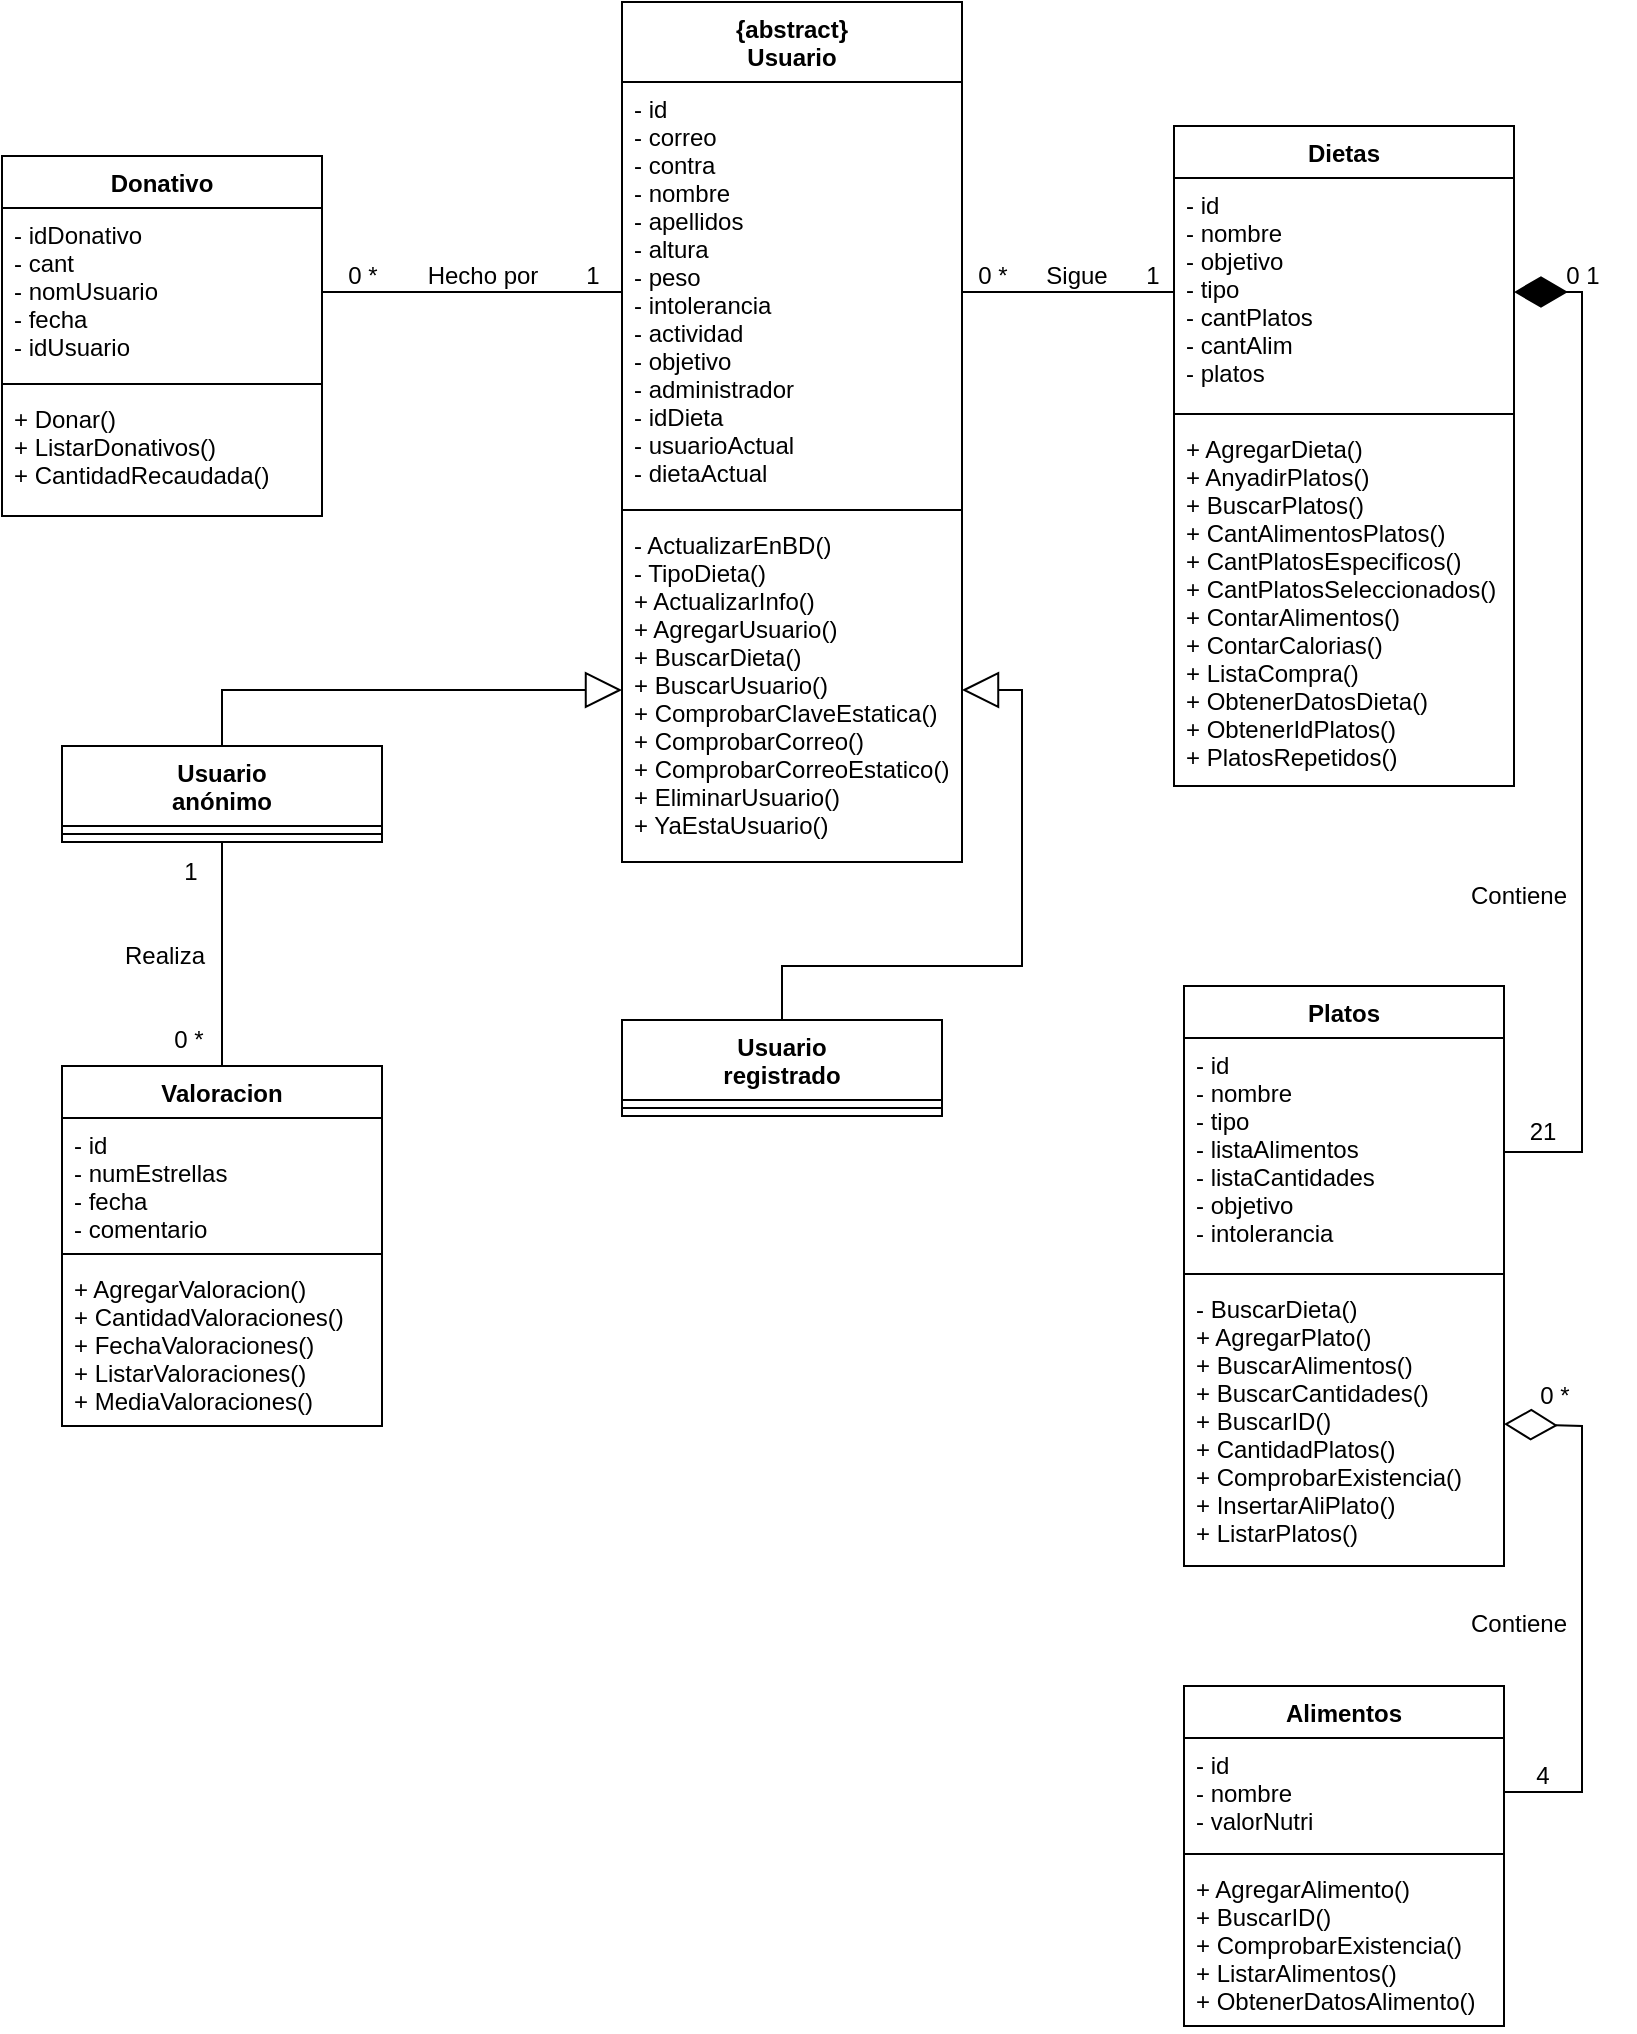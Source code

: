 <mxfile version="21.3.0" type="device">
  <diagram id="LkdPTmiR212G42vEwqnh" name="NutriWise">
    <mxGraphModel dx="1050" dy="581" grid="1" gridSize="10" guides="1" tooltips="1" connect="1" arrows="1" fold="1" page="1" pageScale="1" pageWidth="827" pageHeight="1169" math="0" shadow="0">
      <root>
        <mxCell id="0" />
        <mxCell id="1" parent="0" />
        <mxCell id="0BBQRie26D06le4e2Hz_-1" value="Donativo" style="swimlane;fontStyle=1;align=center;verticalAlign=top;childLayout=stackLayout;horizontal=1;startSize=26;horizontalStack=0;resizeParent=1;resizeParentMax=0;resizeLast=0;collapsible=1;marginBottom=0;" parent="1" vertex="1">
          <mxGeometry x="10" y="105" width="160" height="180" as="geometry" />
        </mxCell>
        <mxCell id="0BBQRie26D06le4e2Hz_-2" value="- idDonativo&#xa;- cant&#xa;- nomUsuario&#xa;- fecha&#xa;- idUsuario" style="text;strokeColor=none;fillColor=none;align=left;verticalAlign=top;spacingLeft=4;spacingRight=4;overflow=hidden;rotatable=0;points=[[0,0.5],[1,0.5]];portConstraint=eastwest;fontSize=12;spacing=2;spacingTop=0;spacingBottom=0;" parent="0BBQRie26D06le4e2Hz_-1" vertex="1">
          <mxGeometry y="26" width="160" height="84" as="geometry" />
        </mxCell>
        <mxCell id="0BBQRie26D06le4e2Hz_-3" value="" style="line;strokeWidth=1;fillColor=none;align=left;verticalAlign=middle;spacingTop=-1;spacingLeft=3;spacingRight=3;rotatable=0;labelPosition=right;points=[];portConstraint=eastwest;strokeColor=inherit;" parent="0BBQRie26D06le4e2Hz_-1" vertex="1">
          <mxGeometry y="110" width="160" height="8" as="geometry" />
        </mxCell>
        <mxCell id="0BBQRie26D06le4e2Hz_-4" value="+ Donar()&#xa;+ ListarDonativos()&#xa;+ CantidadRecaudada()" style="text;strokeColor=none;fillColor=none;align=left;verticalAlign=top;spacingLeft=4;spacingRight=4;overflow=hidden;rotatable=0;points=[[0,0.5],[1,0.5]];portConstraint=eastwest;" parent="0BBQRie26D06le4e2Hz_-1" vertex="1">
          <mxGeometry y="118" width="160" height="62" as="geometry" />
        </mxCell>
        <mxCell id="0BBQRie26D06le4e2Hz_-9" value="" style="endArrow=none;html=1;rounded=0;entryX=0;entryY=0.5;entryDx=0;entryDy=0;exitX=1;exitY=0.5;exitDx=0;exitDy=0;" parent="1" source="0BBQRie26D06le4e2Hz_-2" target="nr2GXQtgtJ9A4ZIFVUSz-2" edge="1">
          <mxGeometry width="50" height="50" relative="1" as="geometry">
            <mxPoint x="450" y="400" as="sourcePoint" />
            <mxPoint x="530" y="338" as="targetPoint" />
          </mxGeometry>
        </mxCell>
        <mxCell id="0BBQRie26D06le4e2Hz_-10" value="Hecho por" style="text;html=1;align=center;verticalAlign=middle;resizable=0;points=[];autosize=1;strokeColor=none;fillColor=none;" parent="1" vertex="1">
          <mxGeometry x="210" y="150" width="80" height="30" as="geometry" />
        </mxCell>
        <mxCell id="0BBQRie26D06le4e2Hz_-11" value="0 *" style="text;html=1;align=center;verticalAlign=middle;resizable=0;points=[];autosize=1;strokeColor=none;fillColor=none;fontSize=12;" parent="1" vertex="1">
          <mxGeometry x="170" y="150" width="40" height="30" as="geometry" />
        </mxCell>
        <mxCell id="0BBQRie26D06le4e2Hz_-12" value="1" style="text;html=1;align=center;verticalAlign=middle;resizable=0;points=[];autosize=1;strokeColor=none;fillColor=none;fontSize=12;" parent="1" vertex="1">
          <mxGeometry x="290" y="150" width="30" height="30" as="geometry" />
        </mxCell>
        <mxCell id="nr2GXQtgtJ9A4ZIFVUSz-1" value="{abstract}&#xa;Usuario" style="swimlane;fontStyle=1;align=center;verticalAlign=top;childLayout=stackLayout;horizontal=1;startSize=40;horizontalStack=0;resizeParent=1;resizeParentMax=0;resizeLast=0;collapsible=1;marginBottom=0;" parent="1" vertex="1">
          <mxGeometry x="320" y="28" width="170" height="430" as="geometry" />
        </mxCell>
        <mxCell id="nr2GXQtgtJ9A4ZIFVUSz-2" value="- id&#xa;- correo&#xa;- contra&#xa;- nombre&#xa;- apellidos&#xa;- altura&#xa;- peso&#xa;- intolerancia&#xa;- actividad&#xa;- objetivo&#xa;- administrador&#xa;- idDieta&#xa;- usuarioActual&#xa;- dietaActual" style="text;strokeColor=none;fillColor=none;align=left;verticalAlign=top;spacingLeft=4;spacingRight=4;overflow=hidden;rotatable=0;points=[[0,0.5],[1,0.5]];portConstraint=eastwest;fontSize=12;spacing=2;spacingTop=0;spacingBottom=0;" parent="nr2GXQtgtJ9A4ZIFVUSz-1" vertex="1">
          <mxGeometry y="40" width="170" height="210" as="geometry" />
        </mxCell>
        <mxCell id="nr2GXQtgtJ9A4ZIFVUSz-3" value="" style="line;strokeWidth=1;fillColor=none;align=left;verticalAlign=middle;spacingTop=-1;spacingLeft=3;spacingRight=3;rotatable=0;labelPosition=right;points=[];portConstraint=eastwest;strokeColor=inherit;" parent="nr2GXQtgtJ9A4ZIFVUSz-1" vertex="1">
          <mxGeometry y="250" width="170" height="8" as="geometry" />
        </mxCell>
        <mxCell id="nr2GXQtgtJ9A4ZIFVUSz-4" value="- ActualizarEnBD()&#xa;- TipoDieta()&#xa;+ ActualizarInfo()&#xa;+ AgregarUsuario()&#xa;+ BuscarDieta()&#xa;+ BuscarUsuario()&#xa;+ ComprobarClaveEstatica()&#xa;+ ComprobarCorreo()&#xa;+ ComprobarCorreoEstatico()&#xa;+ EliminarUsuario()&#xa;+ YaEstaUsuario()" style="text;strokeColor=none;fillColor=none;align=left;verticalAlign=top;spacingLeft=4;spacingRight=4;overflow=hidden;rotatable=0;points=[[0,0.5],[1,0.5]];portConstraint=eastwest;" parent="nr2GXQtgtJ9A4ZIFVUSz-1" vertex="1">
          <mxGeometry y="258" width="170" height="172" as="geometry" />
        </mxCell>
        <mxCell id="nr2GXQtgtJ9A4ZIFVUSz-5" value="Platos" style="swimlane;fontStyle=1;align=center;verticalAlign=top;childLayout=stackLayout;horizontal=1;startSize=26;horizontalStack=0;resizeParent=1;resizeParentMax=0;resizeLast=0;collapsible=1;marginBottom=0;" parent="1" vertex="1">
          <mxGeometry x="601" y="520" width="160" height="290" as="geometry" />
        </mxCell>
        <mxCell id="nr2GXQtgtJ9A4ZIFVUSz-6" value="- id&#xa;- nombre&#xa;- tipo&#xa;- listaAlimentos&#xa;- listaCantidades&#xa;- objetivo&#xa;- intolerancia" style="text;strokeColor=none;fillColor=none;align=left;verticalAlign=top;spacingLeft=4;spacingRight=4;overflow=hidden;rotatable=0;points=[[0,0.5],[1,0.5]];portConstraint=eastwest;fontSize=12;spacing=2;spacingTop=0;spacingBottom=0;" parent="nr2GXQtgtJ9A4ZIFVUSz-5" vertex="1">
          <mxGeometry y="26" width="160" height="114" as="geometry" />
        </mxCell>
        <mxCell id="nr2GXQtgtJ9A4ZIFVUSz-7" value="" style="line;strokeWidth=1;fillColor=none;align=left;verticalAlign=middle;spacingTop=-1;spacingLeft=3;spacingRight=3;rotatable=0;labelPosition=right;points=[];portConstraint=eastwest;strokeColor=inherit;" parent="nr2GXQtgtJ9A4ZIFVUSz-5" vertex="1">
          <mxGeometry y="140" width="160" height="8" as="geometry" />
        </mxCell>
        <mxCell id="nr2GXQtgtJ9A4ZIFVUSz-8" value="- BuscarDieta()&#xa;+ AgregarPlato()&#xa;+ BuscarAlimentos()&#xa;+ BuscarCantidades()&#xa;+ BuscarID()&#xa;+ CantidadPlatos()&#xa;+ ComprobarExistencia()&#xa;+ InsertarAliPlato()&#xa;+ ListarPlatos()" style="text;strokeColor=none;fillColor=none;align=left;verticalAlign=top;spacingLeft=4;spacingRight=4;overflow=hidden;rotatable=0;points=[[0,0.5],[1,0.5]];portConstraint=eastwest;" parent="nr2GXQtgtJ9A4ZIFVUSz-5" vertex="1">
          <mxGeometry y="148" width="160" height="142" as="geometry" />
        </mxCell>
        <mxCell id="nr2GXQtgtJ9A4ZIFVUSz-10" value="Sigue" style="text;html=1;align=center;verticalAlign=middle;resizable=0;points=[];autosize=1;strokeColor=none;fillColor=none;" parent="1" vertex="1">
          <mxGeometry x="522" y="150" width="50" height="30" as="geometry" />
        </mxCell>
        <mxCell id="nr2GXQtgtJ9A4ZIFVUSz-11" value="0 *" style="text;html=1;align=center;verticalAlign=middle;resizable=0;points=[];autosize=1;strokeColor=none;fillColor=none;fontSize=12;" parent="1" vertex="1">
          <mxGeometry x="485" y="150" width="40" height="30" as="geometry" />
        </mxCell>
        <mxCell id="nr2GXQtgtJ9A4ZIFVUSz-12" value="1" style="text;html=1;align=center;verticalAlign=middle;resizable=0;points=[];autosize=1;strokeColor=none;fillColor=none;fontSize=12;" parent="1" vertex="1">
          <mxGeometry x="570" y="150" width="30" height="30" as="geometry" />
        </mxCell>
        <mxCell id="nr2GXQtgtJ9A4ZIFVUSz-13" value="Dietas" style="swimlane;fontStyle=1;align=center;verticalAlign=top;childLayout=stackLayout;horizontal=1;startSize=26;horizontalStack=0;resizeParent=1;resizeParentMax=0;resizeLast=0;collapsible=1;marginBottom=0;" parent="1" vertex="1">
          <mxGeometry x="596" y="90" width="170" height="330" as="geometry" />
        </mxCell>
        <mxCell id="nr2GXQtgtJ9A4ZIFVUSz-14" value="- id&#xa;- nombre&#xa;- objetivo&#xa;- tipo&#xa;- cantPlatos&#xa;- cantAlim&#xa;- platos" style="text;strokeColor=none;fillColor=none;align=left;verticalAlign=top;spacingLeft=4;spacingRight=4;overflow=hidden;rotatable=0;points=[[0,0.5],[1,0.5]];portConstraint=eastwest;fontSize=12;spacing=2;spacingTop=0;spacingBottom=0;" parent="nr2GXQtgtJ9A4ZIFVUSz-13" vertex="1">
          <mxGeometry y="26" width="170" height="114" as="geometry" />
        </mxCell>
        <mxCell id="nr2GXQtgtJ9A4ZIFVUSz-15" value="" style="line;strokeWidth=1;fillColor=none;align=left;verticalAlign=middle;spacingTop=-1;spacingLeft=3;spacingRight=3;rotatable=0;labelPosition=right;points=[];portConstraint=eastwest;strokeColor=inherit;" parent="nr2GXQtgtJ9A4ZIFVUSz-13" vertex="1">
          <mxGeometry y="140" width="170" height="8" as="geometry" />
        </mxCell>
        <mxCell id="nr2GXQtgtJ9A4ZIFVUSz-16" value="+ AgregarDieta()&#xa;+ AnyadirPlatos()&#xa;+ BuscarPlatos()&#xa;+ CantAlimentosPlatos()&#xa;+ CantPlatosEspecificos()&#xa;+ CantPlatosSeleccionados()&#xa;+ ContarAlimentos()&#xa;+ ContarCalorias()&#xa;+ ListaCompra()&#xa;+ ObtenerDatosDieta()&#xa;+ ObtenerIdPlatos()&#xa;+ PlatosRepetidos()" style="text;strokeColor=none;fillColor=none;align=left;verticalAlign=top;spacingLeft=4;spacingRight=4;overflow=hidden;rotatable=0;points=[[0,0.5],[1,0.5]];portConstraint=eastwest;" parent="nr2GXQtgtJ9A4ZIFVUSz-13" vertex="1">
          <mxGeometry y="148" width="170" height="182" as="geometry" />
        </mxCell>
        <mxCell id="nr2GXQtgtJ9A4ZIFVUSz-17" value="" style="endArrow=none;html=1;rounded=0;entryX=0;entryY=0.5;entryDx=0;entryDy=0;exitX=1;exitY=0.5;exitDx=0;exitDy=0;entryPerimeter=0;" parent="1" source="nr2GXQtgtJ9A4ZIFVUSz-2" target="nr2GXQtgtJ9A4ZIFVUSz-14" edge="1">
          <mxGeometry width="50" height="50" relative="1" as="geometry">
            <mxPoint x="570" y="460" as="sourcePoint" />
            <mxPoint x="630" y="403" as="targetPoint" />
          </mxGeometry>
        </mxCell>
        <mxCell id="nr2GXQtgtJ9A4ZIFVUSz-19" value="Contiene" style="text;html=1;align=center;verticalAlign=middle;resizable=0;points=[];autosize=1;strokeColor=none;fillColor=none;" parent="1" vertex="1">
          <mxGeometry x="733" y="460" width="70" height="30" as="geometry" />
        </mxCell>
        <mxCell id="nr2GXQtgtJ9A4ZIFVUSz-20" value="21" style="text;html=1;align=center;verticalAlign=middle;resizable=0;points=[];autosize=1;strokeColor=none;fillColor=none;fontSize=12;" parent="1" vertex="1">
          <mxGeometry x="760" y="578" width="40" height="30" as="geometry" />
        </mxCell>
        <mxCell id="nr2GXQtgtJ9A4ZIFVUSz-21" value="0 1" style="text;html=1;align=center;verticalAlign=middle;resizable=0;points=[];autosize=1;strokeColor=none;fillColor=none;fontSize=12;" parent="1" vertex="1">
          <mxGeometry x="780" y="150" width="40" height="30" as="geometry" />
        </mxCell>
        <mxCell id="nr2GXQtgtJ9A4ZIFVUSz-22" value="Alimentos" style="swimlane;fontStyle=1;align=center;verticalAlign=top;childLayout=stackLayout;horizontal=1;startSize=26;horizontalStack=0;resizeParent=1;resizeParentMax=0;resizeLast=0;collapsible=1;marginBottom=0;" parent="1" vertex="1">
          <mxGeometry x="601" y="870" width="160" height="170" as="geometry" />
        </mxCell>
        <mxCell id="nr2GXQtgtJ9A4ZIFVUSz-23" value="- id&#xa;- nombre&#xa;- valorNutri" style="text;strokeColor=none;fillColor=none;align=left;verticalAlign=top;spacingLeft=4;spacingRight=4;overflow=hidden;rotatable=0;points=[[0,0.5],[1,0.5]];portConstraint=eastwest;fontSize=12;spacing=2;spacingTop=0;spacingBottom=0;" parent="nr2GXQtgtJ9A4ZIFVUSz-22" vertex="1">
          <mxGeometry y="26" width="160" height="54" as="geometry" />
        </mxCell>
        <mxCell id="nr2GXQtgtJ9A4ZIFVUSz-24" value="" style="line;strokeWidth=1;fillColor=none;align=left;verticalAlign=middle;spacingTop=-1;spacingLeft=3;spacingRight=3;rotatable=0;labelPosition=right;points=[];portConstraint=eastwest;strokeColor=inherit;" parent="nr2GXQtgtJ9A4ZIFVUSz-22" vertex="1">
          <mxGeometry y="80" width="160" height="8" as="geometry" />
        </mxCell>
        <mxCell id="nr2GXQtgtJ9A4ZIFVUSz-25" value="+ AgregarAlimento()&#xa;+ BuscarID()&#xa;+ ComprobarExistencia()&#xa;+ ListarAlimentos()&#xa;+ ObtenerDatosAlimento()" style="text;strokeColor=none;fillColor=none;align=left;verticalAlign=top;spacingLeft=4;spacingRight=4;overflow=hidden;rotatable=0;points=[[0,0.5],[1,0.5]];portConstraint=eastwest;" parent="nr2GXQtgtJ9A4ZIFVUSz-22" vertex="1">
          <mxGeometry y="88" width="160" height="82" as="geometry" />
        </mxCell>
        <mxCell id="nr2GXQtgtJ9A4ZIFVUSz-26" value="Valoracion" style="swimlane;fontStyle=1;align=center;verticalAlign=top;childLayout=stackLayout;horizontal=1;startSize=26;horizontalStack=0;resizeParent=1;resizeParentMax=0;resizeLast=0;collapsible=1;marginBottom=0;" parent="1" vertex="1">
          <mxGeometry x="40" y="560" width="160" height="180" as="geometry" />
        </mxCell>
        <mxCell id="nr2GXQtgtJ9A4ZIFVUSz-27" value="- id&#xa;- numEstrellas&#xa;- fecha&#xa;- comentario" style="text;strokeColor=none;fillColor=none;align=left;verticalAlign=top;spacingLeft=4;spacingRight=4;overflow=hidden;rotatable=0;points=[[0,0.5],[1,0.5]];portConstraint=eastwest;fontSize=12;spacing=2;spacingTop=0;spacingBottom=0;" parent="nr2GXQtgtJ9A4ZIFVUSz-26" vertex="1">
          <mxGeometry y="26" width="160" height="64" as="geometry" />
        </mxCell>
        <mxCell id="nr2GXQtgtJ9A4ZIFVUSz-28" value="" style="line;strokeWidth=1;fillColor=none;align=left;verticalAlign=middle;spacingTop=-1;spacingLeft=3;spacingRight=3;rotatable=0;labelPosition=right;points=[];portConstraint=eastwest;strokeColor=inherit;" parent="nr2GXQtgtJ9A4ZIFVUSz-26" vertex="1">
          <mxGeometry y="90" width="160" height="8" as="geometry" />
        </mxCell>
        <mxCell id="nr2GXQtgtJ9A4ZIFVUSz-29" value="+ AgregarValoracion()&#xa;+ CantidadValoraciones()&#xa;+ FechaValoraciones()&#xa;+ ListarValoraciones()&#xa;+ MediaValoraciones()" style="text;strokeColor=none;fillColor=none;align=left;verticalAlign=top;spacingLeft=4;spacingRight=4;overflow=hidden;rotatable=0;points=[[0,0.5],[1,0.5]];portConstraint=eastwest;" parent="nr2GXQtgtJ9A4ZIFVUSz-26" vertex="1">
          <mxGeometry y="98" width="160" height="82" as="geometry" />
        </mxCell>
        <mxCell id="nr2GXQtgtJ9A4ZIFVUSz-31" value="Contiene" style="text;html=1;align=center;verticalAlign=middle;resizable=0;points=[];autosize=1;strokeColor=none;fillColor=none;" parent="1" vertex="1">
          <mxGeometry x="733" y="824" width="70" height="30" as="geometry" />
        </mxCell>
        <mxCell id="nr2GXQtgtJ9A4ZIFVUSz-32" value="4" style="text;html=1;align=center;verticalAlign=middle;resizable=0;points=[];autosize=1;strokeColor=none;fillColor=none;fontSize=12;" parent="1" vertex="1">
          <mxGeometry x="765" y="900" width="30" height="30" as="geometry" />
        </mxCell>
        <mxCell id="nr2GXQtgtJ9A4ZIFVUSz-33" value="0 *" style="text;html=1;align=center;verticalAlign=middle;resizable=0;points=[];autosize=1;strokeColor=none;fillColor=none;fontSize=12;" parent="1" vertex="1">
          <mxGeometry x="766" y="710" width="40" height="30" as="geometry" />
        </mxCell>
        <mxCell id="nr2GXQtgtJ9A4ZIFVUSz-34" value="" style="endArrow=diamondThin;endFill=0;endSize=24;html=1;rounded=0;entryX=1;entryY=0.5;entryDx=0;entryDy=0;exitX=1;exitY=0.5;exitDx=0;exitDy=0;" parent="1" source="nr2GXQtgtJ9A4ZIFVUSz-23" target="nr2GXQtgtJ9A4ZIFVUSz-8" edge="1">
          <mxGeometry width="160" relative="1" as="geometry">
            <mxPoint x="550" y="420" as="sourcePoint" />
            <mxPoint x="560" y="350" as="targetPoint" />
            <Array as="points">
              <mxPoint x="800" y="923" />
              <mxPoint x="800" y="740" />
            </Array>
          </mxGeometry>
        </mxCell>
        <mxCell id="nr2GXQtgtJ9A4ZIFVUSz-35" value="" style="endArrow=diamondThin;endFill=1;endSize=24;html=1;rounded=0;exitX=1;exitY=0.5;exitDx=0;exitDy=0;entryX=1;entryY=0.5;entryDx=0;entryDy=0;" parent="1" source="nr2GXQtgtJ9A4ZIFVUSz-6" target="nr2GXQtgtJ9A4ZIFVUSz-14" edge="1">
          <mxGeometry width="160" relative="1" as="geometry">
            <mxPoint x="350" y="300" as="sourcePoint" />
            <mxPoint x="790" y="160" as="targetPoint" />
            <Array as="points">
              <mxPoint x="800" y="603" />
              <mxPoint x="800" y="373" />
              <mxPoint x="800" y="173" />
            </Array>
          </mxGeometry>
        </mxCell>
        <mxCell id="nr2GXQtgtJ9A4ZIFVUSz-36" value="Usuario&#xa;registrado" style="swimlane;fontStyle=1;align=center;verticalAlign=top;childLayout=stackLayout;horizontal=1;startSize=40;horizontalStack=0;resizeParent=1;resizeParentMax=0;resizeLast=0;collapsible=1;marginBottom=0;" parent="1" vertex="1">
          <mxGeometry x="320" y="537" width="160" height="48" as="geometry" />
        </mxCell>
        <mxCell id="nr2GXQtgtJ9A4ZIFVUSz-38" value="" style="line;strokeWidth=1;fillColor=none;align=left;verticalAlign=middle;spacingTop=-1;spacingLeft=3;spacingRight=3;rotatable=0;labelPosition=right;points=[];portConstraint=eastwest;strokeColor=inherit;" parent="nr2GXQtgtJ9A4ZIFVUSz-36" vertex="1">
          <mxGeometry y="40" width="160" height="8" as="geometry" />
        </mxCell>
        <mxCell id="nr2GXQtgtJ9A4ZIFVUSz-40" value="Usuario&#xa;anónimo" style="swimlane;fontStyle=1;align=center;verticalAlign=top;childLayout=stackLayout;horizontal=1;startSize=40;horizontalStack=0;resizeParent=1;resizeParentMax=0;resizeLast=0;collapsible=1;marginBottom=0;" parent="1" vertex="1">
          <mxGeometry x="40" y="400" width="160" height="48" as="geometry" />
        </mxCell>
        <mxCell id="nr2GXQtgtJ9A4ZIFVUSz-42" value="" style="line;strokeWidth=1;fillColor=none;align=left;verticalAlign=middle;spacingTop=-1;spacingLeft=3;spacingRight=3;rotatable=0;labelPosition=right;points=[];portConstraint=eastwest;strokeColor=inherit;" parent="nr2GXQtgtJ9A4ZIFVUSz-40" vertex="1">
          <mxGeometry y="40" width="160" height="8" as="geometry" />
        </mxCell>
        <mxCell id="nr2GXQtgtJ9A4ZIFVUSz-44" value="" style="endArrow=block;endSize=16;endFill=0;html=1;rounded=0;exitX=0.5;exitY=0;exitDx=0;exitDy=0;entryX=1;entryY=0.5;entryDx=0;entryDy=0;" parent="1" source="nr2GXQtgtJ9A4ZIFVUSz-36" target="nr2GXQtgtJ9A4ZIFVUSz-4" edge="1">
          <mxGeometry width="160" relative="1" as="geometry">
            <mxPoint x="350" y="300" as="sourcePoint" />
            <mxPoint x="490" y="580" as="targetPoint" />
            <Array as="points">
              <mxPoint x="400" y="510" />
              <mxPoint x="520" y="510" />
              <mxPoint x="520" y="372" />
            </Array>
          </mxGeometry>
        </mxCell>
        <mxCell id="nr2GXQtgtJ9A4ZIFVUSz-45" value="" style="endArrow=block;endSize=16;endFill=0;html=1;rounded=0;exitX=0.5;exitY=0;exitDx=0;exitDy=0;entryX=0;entryY=0.5;entryDx=0;entryDy=0;" parent="1" source="nr2GXQtgtJ9A4ZIFVUSz-40" target="nr2GXQtgtJ9A4ZIFVUSz-4" edge="1">
          <mxGeometry width="160" relative="1" as="geometry">
            <mxPoint x="252.58" y="354" as="sourcePoint" />
            <mxPoint x="180" y="320" as="targetPoint" />
            <Array as="points">
              <mxPoint x="120" y="372" />
            </Array>
          </mxGeometry>
        </mxCell>
        <mxCell id="GCBFoWiOxHajNs3siF-c-3" value="" style="endArrow=none;html=1;rounded=0;entryX=0.5;entryY=0;entryDx=0;entryDy=0;exitX=0.5;exitY=1;exitDx=0;exitDy=0;" edge="1" parent="1" source="nr2GXQtgtJ9A4ZIFVUSz-40" target="nr2GXQtgtJ9A4ZIFVUSz-26">
          <mxGeometry width="50" height="50" relative="1" as="geometry">
            <mxPoint x="180" y="183" as="sourcePoint" />
            <mxPoint x="330" y="183" as="targetPoint" />
          </mxGeometry>
        </mxCell>
        <mxCell id="GCBFoWiOxHajNs3siF-c-4" value="Realiza" style="text;html=1;align=center;verticalAlign=middle;resizable=0;points=[];autosize=1;strokeColor=none;fillColor=none;" vertex="1" parent="1">
          <mxGeometry x="61" y="490" width="60" height="30" as="geometry" />
        </mxCell>
        <mxCell id="GCBFoWiOxHajNs3siF-c-5" value="1" style="text;html=1;align=center;verticalAlign=middle;resizable=0;points=[];autosize=1;strokeColor=none;fillColor=none;fontSize=12;" vertex="1" parent="1">
          <mxGeometry x="89" y="448" width="30" height="30" as="geometry" />
        </mxCell>
        <mxCell id="GCBFoWiOxHajNs3siF-c-6" value="0 *" style="text;html=1;align=center;verticalAlign=middle;resizable=0;points=[];autosize=1;strokeColor=none;fillColor=none;fontSize=12;" vertex="1" parent="1">
          <mxGeometry x="83" y="532" width="40" height="30" as="geometry" />
        </mxCell>
      </root>
    </mxGraphModel>
  </diagram>
</mxfile>
